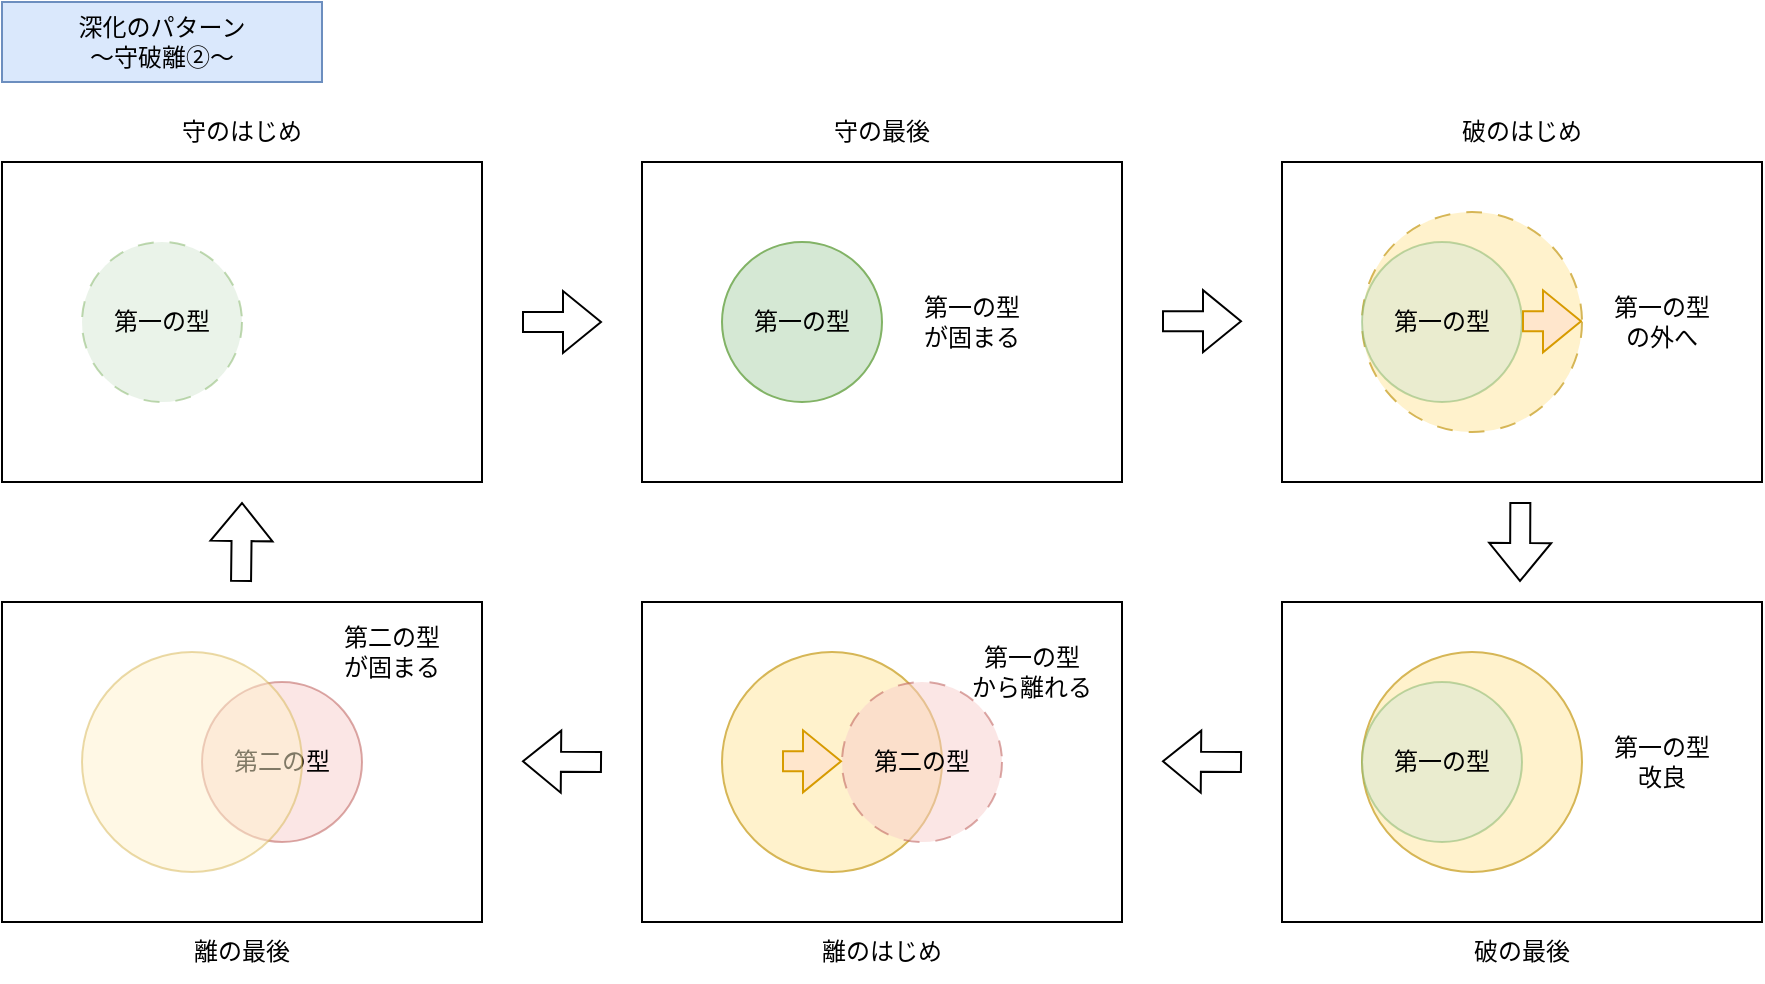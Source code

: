 <mxfile version="27.1.6">
  <diagram name="ページ1" id="8LvqR-1ZpVQIwUV0y79d">
    <mxGraphModel dx="919" dy="549" grid="1" gridSize="10" guides="1" tooltips="1" connect="1" arrows="1" fold="1" page="1" pageScale="1" pageWidth="1654" pageHeight="1169" math="0" shadow="0">
      <root>
        <mxCell id="0" />
        <mxCell id="1" parent="0" />
        <mxCell id="LoqVl54cXITUqYbAEmzm-1" value="深化のパターン&lt;div&gt;～守破離➁～&lt;/div&gt;" style="text;html=1;align=center;verticalAlign=middle;whiteSpace=wrap;rounded=0;fillColor=#dae8fc;strokeColor=#6c8ebf;" vertex="1" parent="1">
          <mxGeometry x="80" y="40" width="160" height="40" as="geometry" />
        </mxCell>
        <mxCell id="LoqVl54cXITUqYbAEmzm-2" value="" style="rounded=0;whiteSpace=wrap;html=1;" vertex="1" parent="1">
          <mxGeometry x="80" y="120" width="240" height="160" as="geometry" />
        </mxCell>
        <mxCell id="LoqVl54cXITUqYbAEmzm-4" value="守のはじめ" style="text;html=1;align=center;verticalAlign=middle;whiteSpace=wrap;rounded=0;" vertex="1" parent="1">
          <mxGeometry x="120" y="90" width="160" height="30" as="geometry" />
        </mxCell>
        <mxCell id="LoqVl54cXITUqYbAEmzm-5" value="" style="rounded=0;whiteSpace=wrap;html=1;" vertex="1" parent="1">
          <mxGeometry x="400" y="120" width="240" height="160" as="geometry" />
        </mxCell>
        <mxCell id="LoqVl54cXITUqYbAEmzm-6" value="守の最後" style="text;html=1;align=center;verticalAlign=middle;whiteSpace=wrap;rounded=0;" vertex="1" parent="1">
          <mxGeometry x="440" y="90" width="160" height="30" as="geometry" />
        </mxCell>
        <mxCell id="LoqVl54cXITUqYbAEmzm-7" value="第一の型" style="ellipse;whiteSpace=wrap;html=1;aspect=fixed;fillColor=#d5e8d4;strokeColor=#82b366;" vertex="1" parent="1">
          <mxGeometry x="440" y="160" width="80" height="80" as="geometry" />
        </mxCell>
        <mxCell id="LoqVl54cXITUqYbAEmzm-8" value="" style="shape=flexArrow;endArrow=classic;html=1;rounded=0;" edge="1" parent="1">
          <mxGeometry width="50" height="50" relative="1" as="geometry">
            <mxPoint x="340" y="200" as="sourcePoint" />
            <mxPoint x="380" y="200" as="targetPoint" />
          </mxGeometry>
        </mxCell>
        <mxCell id="LoqVl54cXITUqYbAEmzm-9" value="" style="shape=flexArrow;endArrow=classic;html=1;rounded=0;" edge="1" parent="1">
          <mxGeometry width="50" height="50" relative="1" as="geometry">
            <mxPoint x="660" y="199.58" as="sourcePoint" />
            <mxPoint x="700" y="199.58" as="targetPoint" />
          </mxGeometry>
        </mxCell>
        <mxCell id="LoqVl54cXITUqYbAEmzm-10" value="" style="rounded=0;whiteSpace=wrap;html=1;" vertex="1" parent="1">
          <mxGeometry x="720" y="120" width="240" height="160" as="geometry" />
        </mxCell>
        <mxCell id="LoqVl54cXITUqYbAEmzm-11" value="破のはじめ" style="text;html=1;align=center;verticalAlign=middle;whiteSpace=wrap;rounded=0;" vertex="1" parent="1">
          <mxGeometry x="760" y="90" width="160" height="30" as="geometry" />
        </mxCell>
        <mxCell id="LoqVl54cXITUqYbAEmzm-12" value="" style="ellipse;whiteSpace=wrap;html=1;aspect=fixed;fillColor=#fff2cc;strokeColor=#d6b656;dashed=1;dashPattern=8 8;" vertex="1" parent="1">
          <mxGeometry x="760" y="145" width="110" height="110" as="geometry" />
        </mxCell>
        <mxCell id="LoqVl54cXITUqYbAEmzm-13" value="第一の型" style="ellipse;whiteSpace=wrap;html=1;aspect=fixed;fillColor=#d5e8d4;strokeColor=#82b366;opacity=50;" vertex="1" parent="1">
          <mxGeometry x="760" y="160" width="80" height="80" as="geometry" />
        </mxCell>
        <mxCell id="LoqVl54cXITUqYbAEmzm-15" value="第一の型の外へ" style="text;html=1;align=center;verticalAlign=middle;whiteSpace=wrap;rounded=0;" vertex="1" parent="1">
          <mxGeometry x="880" y="185" width="60" height="30" as="geometry" />
        </mxCell>
        <mxCell id="LoqVl54cXITUqYbAEmzm-16" value="" style="shape=flexArrow;endArrow=classic;html=1;rounded=0;" edge="1" parent="1">
          <mxGeometry width="50" height="50" relative="1" as="geometry">
            <mxPoint x="839.17" y="290" as="sourcePoint" />
            <mxPoint x="839" y="330" as="targetPoint" />
          </mxGeometry>
        </mxCell>
        <mxCell id="LoqVl54cXITUqYbAEmzm-17" value="" style="rounded=0;whiteSpace=wrap;html=1;" vertex="1" parent="1">
          <mxGeometry x="720" y="340" width="240" height="160" as="geometry" />
        </mxCell>
        <mxCell id="LoqVl54cXITUqYbAEmzm-19" value="" style="ellipse;whiteSpace=wrap;html=1;aspect=fixed;fillColor=#fff2cc;strokeColor=#d6b656;" vertex="1" parent="1">
          <mxGeometry x="760" y="365" width="110" height="110" as="geometry" />
        </mxCell>
        <mxCell id="LoqVl54cXITUqYbAEmzm-18" value="第一の型" style="ellipse;whiteSpace=wrap;html=1;aspect=fixed;fillColor=#d5e8d4;strokeColor=#82b366;opacity=50;" vertex="1" parent="1">
          <mxGeometry x="760" y="380" width="80" height="80" as="geometry" />
        </mxCell>
        <mxCell id="LoqVl54cXITUqYbAEmzm-20" value="第一の型&lt;div&gt;改良&lt;/div&gt;" style="text;html=1;align=center;verticalAlign=middle;whiteSpace=wrap;rounded=0;" vertex="1" parent="1">
          <mxGeometry x="880" y="405" width="60" height="30" as="geometry" />
        </mxCell>
        <mxCell id="LoqVl54cXITUqYbAEmzm-21" value="破の最後" style="text;html=1;align=center;verticalAlign=middle;whiteSpace=wrap;rounded=0;" vertex="1" parent="1">
          <mxGeometry x="760" y="500" width="160" height="30" as="geometry" />
        </mxCell>
        <mxCell id="LoqVl54cXITUqYbAEmzm-22" value="" style="shape=flexArrow;endArrow=classic;html=1;rounded=0;" edge="1" parent="1">
          <mxGeometry width="50" height="50" relative="1" as="geometry">
            <mxPoint x="700" y="420" as="sourcePoint" />
            <mxPoint x="660" y="419.66" as="targetPoint" />
          </mxGeometry>
        </mxCell>
        <mxCell id="LoqVl54cXITUqYbAEmzm-23" value="" style="rounded=0;whiteSpace=wrap;html=1;" vertex="1" parent="1">
          <mxGeometry x="400" y="340" width="240" height="160" as="geometry" />
        </mxCell>
        <mxCell id="LoqVl54cXITUqYbAEmzm-24" value="離のはじめ" style="text;html=1;align=center;verticalAlign=middle;whiteSpace=wrap;rounded=0;" vertex="1" parent="1">
          <mxGeometry x="440" y="500" width="160" height="30" as="geometry" />
        </mxCell>
        <mxCell id="LoqVl54cXITUqYbAEmzm-25" value="" style="ellipse;whiteSpace=wrap;html=1;aspect=fixed;fillColor=#fff2cc;strokeColor=#d6b656;" vertex="1" parent="1">
          <mxGeometry x="440" y="365" width="110" height="110" as="geometry" />
        </mxCell>
        <mxCell id="LoqVl54cXITUqYbAEmzm-27" value="第二の型" style="ellipse;whiteSpace=wrap;html=1;aspect=fixed;opacity=50;fillColor=#f8cecc;strokeColor=#b85450;dashed=1;dashPattern=8 8;" vertex="1" parent="1">
          <mxGeometry x="500" y="380" width="80" height="80" as="geometry" />
        </mxCell>
        <mxCell id="LoqVl54cXITUqYbAEmzm-29" value="" style="rounded=0;whiteSpace=wrap;html=1;" vertex="1" parent="1">
          <mxGeometry x="80" y="340" width="240" height="160" as="geometry" />
        </mxCell>
        <mxCell id="LoqVl54cXITUqYbAEmzm-30" value="" style="shape=flexArrow;endArrow=classic;html=1;rounded=0;" edge="1" parent="1">
          <mxGeometry width="50" height="50" relative="1" as="geometry">
            <mxPoint x="380" y="420.0" as="sourcePoint" />
            <mxPoint x="340" y="419.66" as="targetPoint" />
          </mxGeometry>
        </mxCell>
        <mxCell id="LoqVl54cXITUqYbAEmzm-31" value="第二の型" style="ellipse;whiteSpace=wrap;html=1;aspect=fixed;opacity=50;fillColor=#f8cecc;strokeColor=#b85450;" vertex="1" parent="1">
          <mxGeometry x="180" y="380" width="80" height="80" as="geometry" />
        </mxCell>
        <mxCell id="LoqVl54cXITUqYbAEmzm-32" value="離の最後" style="text;html=1;align=center;verticalAlign=middle;whiteSpace=wrap;rounded=0;" vertex="1" parent="1">
          <mxGeometry x="120" y="500" width="160" height="30" as="geometry" />
        </mxCell>
        <mxCell id="LoqVl54cXITUqYbAEmzm-33" value="" style="ellipse;whiteSpace=wrap;html=1;aspect=fixed;fillColor=#fff2cc;strokeColor=#d6b656;opacity=50;" vertex="1" parent="1">
          <mxGeometry x="120" y="365" width="110" height="110" as="geometry" />
        </mxCell>
        <mxCell id="LoqVl54cXITUqYbAEmzm-34" value="第一の型" style="ellipse;whiteSpace=wrap;html=1;aspect=fixed;fillColor=#d5e8d4;strokeColor=#82b366;opacity=50;dashed=1;dashPattern=8 8;" vertex="1" parent="1">
          <mxGeometry x="120" y="160" width="80" height="80" as="geometry" />
        </mxCell>
        <mxCell id="LoqVl54cXITUqYbAEmzm-35" value="" style="shape=flexArrow;endArrow=classic;html=1;rounded=0;" edge="1" parent="1">
          <mxGeometry width="50" height="50" relative="1" as="geometry">
            <mxPoint x="199.52" y="330" as="sourcePoint" />
            <mxPoint x="200" y="290" as="targetPoint" />
          </mxGeometry>
        </mxCell>
        <mxCell id="LoqVl54cXITUqYbAEmzm-36" value="第一の型&lt;div&gt;から離れる&lt;/div&gt;" style="text;html=1;align=center;verticalAlign=middle;whiteSpace=wrap;rounded=0;" vertex="1" parent="1">
          <mxGeometry x="560" y="360" width="70" height="30" as="geometry" />
        </mxCell>
        <mxCell id="LoqVl54cXITUqYbAEmzm-37" value="第二の型&lt;div&gt;が固まる&lt;/div&gt;" style="text;html=1;align=center;verticalAlign=middle;whiteSpace=wrap;rounded=0;" vertex="1" parent="1">
          <mxGeometry x="240" y="350" width="70" height="30" as="geometry" />
        </mxCell>
        <mxCell id="LoqVl54cXITUqYbAEmzm-38" value="第一の型&lt;div&gt;が固まる&lt;/div&gt;" style="text;html=1;align=center;verticalAlign=middle;whiteSpace=wrap;rounded=0;" vertex="1" parent="1">
          <mxGeometry x="530" y="185" width="70" height="30" as="geometry" />
        </mxCell>
        <mxCell id="LoqVl54cXITUqYbAEmzm-39" value="" style="shape=flexArrow;endArrow=classic;html=1;rounded=0;fillColor=#ffe6cc;strokeColor=#d79b00;" edge="1" parent="1">
          <mxGeometry width="50" height="50" relative="1" as="geometry">
            <mxPoint x="840" y="199.66" as="sourcePoint" />
            <mxPoint x="870" y="199.66" as="targetPoint" />
          </mxGeometry>
        </mxCell>
        <mxCell id="LoqVl54cXITUqYbAEmzm-40" value="" style="shape=flexArrow;endArrow=classic;html=1;rounded=0;fillColor=#ffe6cc;strokeColor=#d79b00;" edge="1" parent="1">
          <mxGeometry width="50" height="50" relative="1" as="geometry">
            <mxPoint x="470" y="419.66" as="sourcePoint" />
            <mxPoint x="500" y="419.66" as="targetPoint" />
          </mxGeometry>
        </mxCell>
      </root>
    </mxGraphModel>
  </diagram>
</mxfile>
